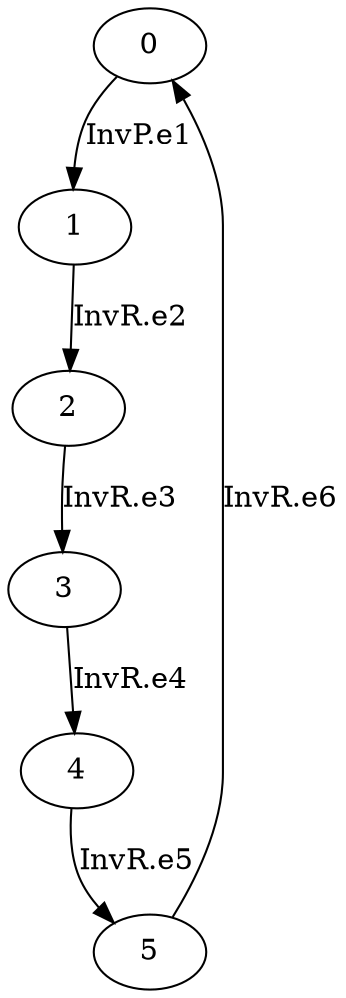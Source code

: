 digraph G {
  0 -> 1 [ label="InvP.e1" ];
  1 -> 2 [ label="InvR.e2" ];
  2 -> 3 [ label="InvR.e3" ];
  3 -> 4 [ label="InvR.e4" ];
  4 -> 5 [ label="InvR.e5" ];
  5 -> 0 [ label="InvR.e6" ];
}
